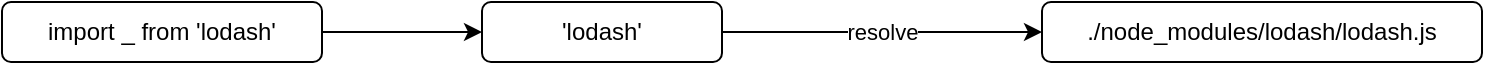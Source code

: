 <mxfile version="13.6.2" type="device" pages="2"><diagram id="dTvfwqxTnk6jmqb2paTC" name="simple"><mxGraphModel dx="1106" dy="830" grid="1" gridSize="10" guides="1" tooltips="1" connect="1" arrows="1" fold="1" page="1" pageScale="1" pageWidth="850" pageHeight="1100" math="0" shadow="0"><root><mxCell id="0"/><mxCell id="1" parent="0"/><mxCell id="6kiqTejyhing-tlTHC9m-4" value="" style="edgeStyle=orthogonalEdgeStyle;rounded=0;orthogonalLoop=1;jettySize=auto;html=1;" parent="1" source="6kiqTejyhing-tlTHC9m-2" target="6kiqTejyhing-tlTHC9m-3" edge="1"><mxGeometry relative="1" as="geometry"/></mxCell><mxCell id="6kiqTejyhing-tlTHC9m-2" value="import _ from 'lodash'" style="rounded=1;whiteSpace=wrap;html=1;" parent="1" vertex="1"><mxGeometry x="320" y="280" width="160" height="30" as="geometry"/></mxCell><mxCell id="6kiqTejyhing-tlTHC9m-6" value="resolve" style="edgeStyle=orthogonalEdgeStyle;rounded=0;orthogonalLoop=1;jettySize=auto;html=1;" parent="1" source="6kiqTejyhing-tlTHC9m-3" target="6kiqTejyhing-tlTHC9m-5" edge="1"><mxGeometry relative="1" as="geometry"/></mxCell><mxCell id="6kiqTejyhing-tlTHC9m-3" value="'lodash'" style="whiteSpace=wrap;html=1;rounded=1;" parent="1" vertex="1"><mxGeometry x="560" y="280" width="120" height="30" as="geometry"/></mxCell><mxCell id="6kiqTejyhing-tlTHC9m-5" value="./node_modules/lodash/lodash.js" style="whiteSpace=wrap;html=1;rounded=1;" parent="1" vertex="1"><mxGeometry x="840" y="280" width="220" height="30" as="geometry"/></mxCell></root></mxGraphModel></diagram><diagram id="wjPUz3MLqP31zTxFkpka" name="process"><mxGraphModel dx="1106" dy="830" grid="1" gridSize="10" guides="1" tooltips="1" connect="1" arrows="1" fold="1" page="1" pageScale="1" pageWidth="827" pageHeight="1169" math="0" shadow="0"><root><mxCell id="O6sI5X3fULqiA0PFK-1s-0"/><mxCell id="O6sI5X3fULqiA0PFK-1s-1" parent="O6sI5X3fULqiA0PFK-1s-0"/><mxCell id="O6sI5X3fULqiA0PFK-1s-8" value="" style="edgeStyle=orthogonalEdgeStyle;rounded=0;orthogonalLoop=1;jettySize=auto;html=1;fontSize=12;fontColor=#000000;" edge="1" parent="O6sI5X3fULqiA0PFK-1s-1" source="O6sI5X3fULqiA0PFK-1s-6" target="O6sI5X3fULqiA0PFK-1s-7"><mxGeometry relative="1" as="geometry"/></mxCell><mxCell id="O6sI5X3fULqiA0PFK-1s-6" value="Start&lt;br&gt;Module Resolution" style="strokeWidth=2;html=1;shape=mxgraph.flowchart.start_1;whiteSpace=wrap;fontSize=12;fontColor=#000000;align=center;" vertex="1" parent="O6sI5X3fULqiA0PFK-1s-1"><mxGeometry x="360" y="390" width="100" height="60" as="geometry"/></mxCell><mxCell id="O6sI5X3fULqiA0PFK-1s-10" value="" style="edgeStyle=orthogonalEdgeStyle;rounded=0;orthogonalLoop=1;jettySize=auto;html=1;fontSize=12;fontColor=#000000;" edge="1" parent="O6sI5X3fULqiA0PFK-1s-1" source="O6sI5X3fULqiA0PFK-1s-7" target="O6sI5X3fULqiA0PFK-1s-9"><mxGeometry relative="1" as="geometry"/></mxCell><mxCell id="O6sI5X3fULqiA0PFK-1s-7" value="Get file path" style="whiteSpace=wrap;html=1;strokeWidth=2;" vertex="1" parent="O6sI5X3fULqiA0PFK-1s-1"><mxGeometry x="350" y="530" width="120" height="60" as="geometry"/></mxCell><mxCell id="O6sI5X3fULqiA0PFK-1s-12" value="Yes" style="edgeStyle=orthogonalEdgeStyle;rounded=0;orthogonalLoop=1;jettySize=auto;html=1;fontSize=12;fontColor=#000000;" edge="1" parent="O6sI5X3fULqiA0PFK-1s-1" source="O6sI5X3fULqiA0PFK-1s-9" target="O6sI5X3fULqiA0PFK-1s-11"><mxGeometry relative="1" as="geometry"/></mxCell><mxCell id="O6sI5X3fULqiA0PFK-1s-16" value="No" style="edgeStyle=orthogonalEdgeStyle;rounded=0;orthogonalLoop=1;jettySize=auto;html=1;fontSize=12;fontColor=#000000;exitX=0.5;exitY=1;exitDx=0;exitDy=0;" edge="1" parent="O6sI5X3fULqiA0PFK-1s-1" source="O6sI5X3fULqiA0PFK-1s-9" target="O6sI5X3fULqiA0PFK-1s-15"><mxGeometry relative="1" as="geometry"/></mxCell><mxCell id="O6sI5X3fULqiA0PFK-1s-9" value="match&lt;br&gt;alias?" style="rhombus;whiteSpace=wrap;html=1;strokeWidth=2;" vertex="1" parent="O6sI5X3fULqiA0PFK-1s-1"><mxGeometry x="370" y="660" width="80" height="80" as="geometry"/></mxCell><mxCell id="O6sI5X3fULqiA0PFK-1s-18" value="" style="edgeStyle=orthogonalEdgeStyle;rounded=0;orthogonalLoop=1;jettySize=auto;html=1;fontSize=12;fontColor=#000000;entryX=0;entryY=0.5;entryDx=0;entryDy=0;exitX=0.5;exitY=1;exitDx=0;exitDy=0;" edge="1" parent="O6sI5X3fULqiA0PFK-1s-1" source="O6sI5X3fULqiA0PFK-1s-11" target="O6sI5X3fULqiA0PFK-1s-15"><mxGeometry relative="1" as="geometry"><mxPoint x="215" y="800" as="targetPoint"/></mxGeometry></mxCell><mxCell id="O6sI5X3fULqiA0PFK-1s-11" value="Replace resolve.alias to real value" style="whiteSpace=wrap;html=1;strokeWidth=2;fillColor=#dae8fc;strokeColor=#6c8ebf;" vertex="1" parent="O6sI5X3fULqiA0PFK-1s-1"><mxGeometry x="60" y="670" width="230" height="60" as="geometry"/></mxCell><mxCell id="O6sI5X3fULqiA0PFK-1s-24" value="Yes" style="edgeStyle=orthogonalEdgeStyle;rounded=0;orthogonalLoop=1;jettySize=auto;html=1;fontSize=12;fontColor=#000000;" edge="1" parent="O6sI5X3fULqiA0PFK-1s-1" source="O6sI5X3fULqiA0PFK-1s-15" target="O6sI5X3fULqiA0PFK-1s-23"><mxGeometry relative="1" as="geometry"/></mxCell><mxCell id="O6sI5X3fULqiA0PFK-1s-58" value="" style="edgeStyle=orthogonalEdgeStyle;rounded=0;orthogonalLoop=1;jettySize=auto;html=1;fontSize=12;fontColor=#000000;exitX=0.5;exitY=1;exitDx=0;exitDy=0;entryX=0;entryY=0.5;entryDx=0;entryDy=0;" edge="1" parent="O6sI5X3fULqiA0PFK-1s-1" source="O6sI5X3fULqiA0PFK-1s-15" target="O6sI5X3fULqiA0PFK-1s-57"><mxGeometry relative="1" as="geometry"><Array as="points"><mxPoint x="265" y="1010"/></Array></mxGeometry></mxCell><mxCell id="O6sI5X3fULqiA0PFK-1s-15" value="Is path?" style="rhombus;whiteSpace=wrap;html=1;strokeWidth=2;" vertex="1" parent="O6sI5X3fULqiA0PFK-1s-1"><mxGeometry x="225" y="820" width="80" height="80" as="geometry"/></mxCell><mxCell id="O6sI5X3fULqiA0PFK-1s-29" value="Absolute path" style="edgeStyle=orthogonalEdgeStyle;rounded=0;orthogonalLoop=1;jettySize=auto;html=1;fontSize=12;fontColor=#000000;" edge="1" parent="O6sI5X3fULqiA0PFK-1s-1" source="O6sI5X3fULqiA0PFK-1s-23" target="O6sI5X3fULqiA0PFK-1s-28"><mxGeometry relative="1" as="geometry"/></mxCell><mxCell id="O6sI5X3fULqiA0PFK-1s-34" value="Relative path" style="edgeStyle=orthogonalEdgeStyle;rounded=0;orthogonalLoop=1;jettySize=auto;html=1;fontSize=12;fontColor=#000000;" edge="1" parent="O6sI5X3fULqiA0PFK-1s-1" source="O6sI5X3fULqiA0PFK-1s-23" target="O6sI5X3fULqiA0PFK-1s-33"><mxGeometry relative="1" as="geometry"/></mxCell><mxCell id="O6sI5X3fULqiA0PFK-1s-23" value="Absolute or Relative path?" style="rhombus;whiteSpace=wrap;html=1;strokeWidth=2;" vertex="1" parent="O6sI5X3fULqiA0PFK-1s-1"><mxGeometry x="390" y="820" width="220" height="80" as="geometry"/></mxCell><mxCell id="O6sI5X3fULqiA0PFK-1s-38" value="File" style="edgeStyle=orthogonalEdgeStyle;rounded=0;orthogonalLoop=1;jettySize=auto;html=1;fontSize=12;fontColor=#000000;" edge="1" parent="O6sI5X3fULqiA0PFK-1s-1" source="O6sI5X3fULqiA0PFK-1s-28" target="O6sI5X3fULqiA0PFK-1s-37"><mxGeometry relative="1" as="geometry"/></mxCell><mxCell id="O6sI5X3fULqiA0PFK-1s-46" value="Folder" style="edgeStyle=orthogonalEdgeStyle;rounded=0;orthogonalLoop=1;jettySize=auto;html=1;fontSize=12;fontColor=#000000;exitX=1;exitY=0.5;exitDx=0;exitDy=0;" edge="1" parent="O6sI5X3fULqiA0PFK-1s-1" source="O6sI5X3fULqiA0PFK-1s-28" target="O6sI5X3fULqiA0PFK-1s-45"><mxGeometry relative="1" as="geometry"><mxPoint x="855" y="860" as="sourcePoint"/></mxGeometry></mxCell><mxCell id="O6sI5X3fULqiA0PFK-1s-28" value="File or Folder?" style="whiteSpace=wrap;html=1;strokeWidth=2;" vertex="1" parent="O6sI5X3fULqiA0PFK-1s-1"><mxGeometry x="720" y="830" width="120" height="60" as="geometry"/></mxCell><mxCell id="O6sI5X3fULqiA0PFK-1s-36" value="" style="edgeStyle=orthogonalEdgeStyle;rounded=0;orthogonalLoop=1;jettySize=auto;html=1;fontSize=12;fontColor=#000000;entryX=0.5;entryY=0;entryDx=0;entryDy=0;exitX=1;exitY=0.5;exitDx=0;exitDy=0;" edge="1" parent="O6sI5X3fULqiA0PFK-1s-1" source="O6sI5X3fULqiA0PFK-1s-33" target="O6sI5X3fULqiA0PFK-1s-28"><mxGeometry relative="1" as="geometry"><mxPoint x="710" y="700" as="targetPoint"/></mxGeometry></mxCell><mxCell id="O6sI5X3fULqiA0PFK-1s-33" value="Join current directory and relative path" style="whiteSpace=wrap;html=1;strokeWidth=2;" vertex="1" parent="O6sI5X3fULqiA0PFK-1s-1"><mxGeometry x="510" y="670" width="250" height="60" as="geometry"/></mxCell><mxCell id="O6sI5X3fULqiA0PFK-1s-40" value="No" style="edgeStyle=orthogonalEdgeStyle;rounded=0;orthogonalLoop=1;jettySize=auto;html=1;fontSize=12;fontColor=#000000;" edge="1" parent="O6sI5X3fULqiA0PFK-1s-1" source="O6sI5X3fULqiA0PFK-1s-37" target="O6sI5X3fULqiA0PFK-1s-39"><mxGeometry relative="1" as="geometry"/></mxCell><mxCell id="O6sI5X3fULqiA0PFK-1s-42" value="Yes" style="edgeStyle=orthogonalEdgeStyle;rounded=0;orthogonalLoop=1;jettySize=auto;html=1;fontSize=12;fontColor=#000000;" edge="1" parent="O6sI5X3fULqiA0PFK-1s-1" source="O6sI5X3fULqiA0PFK-1s-37" target="O6sI5X3fULqiA0PFK-1s-41"><mxGeometry relative="1" as="geometry"/></mxCell><mxCell id="O6sI5X3fULqiA0PFK-1s-37" value="Has extension?" style="rhombus;whiteSpace=wrap;html=1;strokeWidth=2;" vertex="1" parent="O6sI5X3fULqiA0PFK-1s-1"><mxGeometry x="740" y="960" width="80" height="80" as="geometry"/></mxCell><mxCell id="O6sI5X3fULqiA0PFK-1s-44" value="" style="edgeStyle=orthogonalEdgeStyle;rounded=0;orthogonalLoop=1;jettySize=auto;html=1;fontSize=12;fontColor=#000000;entryX=1;entryY=0.5;entryDx=0;entryDy=0;entryPerimeter=0;exitX=0.5;exitY=1;exitDx=0;exitDy=0;" edge="1" parent="O6sI5X3fULqiA0PFK-1s-1" source="O6sI5X3fULqiA0PFK-1s-39" target="O6sI5X3fULqiA0PFK-1s-41"><mxGeometry relative="1" as="geometry"><mxPoint x="940" y="1110" as="targetPoint"/></mxGeometry></mxCell><mxCell id="O6sI5X3fULqiA0PFK-1s-39" value="search extensions in resolve.extensions" style="whiteSpace=wrap;html=1;strokeWidth=2;fillColor=#ffe6cc;strokeColor=#d79b00;" vertex="1" parent="O6sI5X3fULqiA0PFK-1s-1"><mxGeometry x="880" y="970" width="260" height="60" as="geometry"/></mxCell><mxCell id="O6sI5X3fULqiA0PFK-1s-41" value="Get Module" style="strokeWidth=2;html=1;shape=mxgraph.flowchart.terminator;whiteSpace=wrap;fontSize=12;fontColor=#000000;align=center;" vertex="1" parent="O6sI5X3fULqiA0PFK-1s-1"><mxGeometry x="730" y="1120" width="100" height="60" as="geometry"/></mxCell><mxCell id="O6sI5X3fULqiA0PFK-1s-48" value="Yes" style="edgeStyle=orthogonalEdgeStyle;rounded=0;orthogonalLoop=1;jettySize=auto;html=1;fontSize=12;fontColor=#000000;" edge="1" parent="O6sI5X3fULqiA0PFK-1s-1" source="O6sI5X3fULqiA0PFK-1s-45" target="O6sI5X3fULqiA0PFK-1s-47"><mxGeometry relative="1" as="geometry"/></mxCell><mxCell id="O6sI5X3fULqiA0PFK-1s-52" value="No" style="edgeStyle=orthogonalEdgeStyle;rounded=0;orthogonalLoop=1;jettySize=auto;html=1;fontSize=12;fontColor=#000000;" edge="1" parent="O6sI5X3fULqiA0PFK-1s-1" source="O6sI5X3fULqiA0PFK-1s-45" target="O6sI5X3fULqiA0PFK-1s-51"><mxGeometry relative="1" as="geometry"/></mxCell><mxCell id="O6sI5X3fULqiA0PFK-1s-45" value="Has package.json?" style="rhombus;whiteSpace=wrap;html=1;strokeWidth=2;" vertex="1" parent="O6sI5X3fULqiA0PFK-1s-1"><mxGeometry x="935" y="820" width="160" height="80" as="geometry"/></mxCell><mxCell id="O6sI5X3fULqiA0PFK-1s-50" value="" style="edgeStyle=orthogonalEdgeStyle;rounded=0;orthogonalLoop=1;jettySize=auto;html=1;fontSize=12;fontColor=#000000;" edge="1" parent="O6sI5X3fULqiA0PFK-1s-1" source="O6sI5X3fULqiA0PFK-1s-47" target="O6sI5X3fULqiA0PFK-1s-49"><mxGeometry relative="1" as="geometry"/></mxCell><mxCell id="O6sI5X3fULqiA0PFK-1s-47" value="Use resolve.mainFields get filename" style="whiteSpace=wrap;html=1;strokeWidth=2;fillColor=#fff2cc;strokeColor=#d6b656;" vertex="1" parent="O6sI5X3fULqiA0PFK-1s-1"><mxGeometry x="900" y="670" width="230" height="60" as="geometry"/></mxCell><mxCell id="O6sI5X3fULqiA0PFK-1s-49" value="Get Module" style="strokeWidth=2;html=1;shape=mxgraph.flowchart.terminator;whiteSpace=wrap;fontSize=12;fontColor=#000000;align=center;" vertex="1" parent="O6sI5X3fULqiA0PFK-1s-1"><mxGeometry x="965" y="540" width="100" height="60" as="geometry"/></mxCell><mxCell id="O6sI5X3fULqiA0PFK-1s-56" value="" style="edgeStyle=orthogonalEdgeStyle;rounded=0;orthogonalLoop=1;jettySize=auto;html=1;fontSize=12;fontColor=#000000;entryX=1;entryY=0.5;entryDx=0;entryDy=0;exitX=0.5;exitY=1;exitDx=0;exitDy=0;" edge="1" parent="O6sI5X3fULqiA0PFK-1s-1" source="O6sI5X3fULqiA0PFK-1s-51" target="O6sI5X3fULqiA0PFK-1s-39"><mxGeometry relative="1" as="geometry"><mxPoint x="1090" y="960" as="targetPoint"/></mxGeometry></mxCell><mxCell id="O6sI5X3fULqiA0PFK-1s-51" value="Get filename by resolve.mainFiles" style="whiteSpace=wrap;html=1;strokeWidth=2;fillColor=#f8cecc;strokeColor=#b85450;" vertex="1" parent="O6sI5X3fULqiA0PFK-1s-1"><mxGeometry x="1155" y="830" width="230" height="60" as="geometry"/></mxCell><mxCell id="O6sI5X3fULqiA0PFK-1s-64" value="" style="edgeStyle=orthogonalEdgeStyle;rounded=0;jumpStyle=sharp;jumpSize=21;orthogonalLoop=1;jettySize=auto;html=1;endSize=6;fontSize=12;fontColor=#000000;entryX=0.25;entryY=1;entryDx=0;entryDy=0;exitX=0.5;exitY=0;exitDx=0;exitDy=0;" edge="1" parent="O6sI5X3fULqiA0PFK-1s-1" source="O6sI5X3fULqiA0PFK-1s-57" target="O6sI5X3fULqiA0PFK-1s-28"><mxGeometry relative="1" as="geometry"><mxPoint x="535" y="1000" as="targetPoint"/></mxGeometry></mxCell><mxCell id="O6sI5X3fULqiA0PFK-1s-57" value="Search directories of resolve.modules" style="whiteSpace=wrap;html=1;strokeWidth=2;fillColor=#d5e8d4;strokeColor=#82b366;" vertex="1" parent="O6sI5X3fULqiA0PFK-1s-1"><mxGeometry x="375" y="980" width="250" height="60" as="geometry"/></mxCell></root></mxGraphModel></diagram></mxfile>